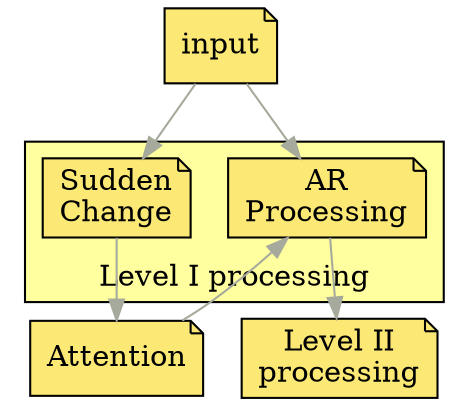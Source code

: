 digraph		graph_name	{
	bgcolor = transparent
	node	[
		style = filled
		fillcolor = "#FCE975"
		shape =note
	]
	edge	[
		color ="#a6aa9c"
	]
	
	subgraph cluster_name	{
		label ="Level I processing"
		fillcolor = "#ffff9f"
		labelloc="bottom"
		labelfontcolor = "#ff0000"
		style = filled
		a	[
			label ="Sudden\nChange"
		]

		c	[
			label ="AR\nProcessing"
		]

		
		{rank=same a c}
	}
	b	[
		label ="Attention"
	]	
	d	[
		label ="Level II\nprocessing"
	]
	a -> b -> c 
	c->d
	input ->a
	input ->c
}
